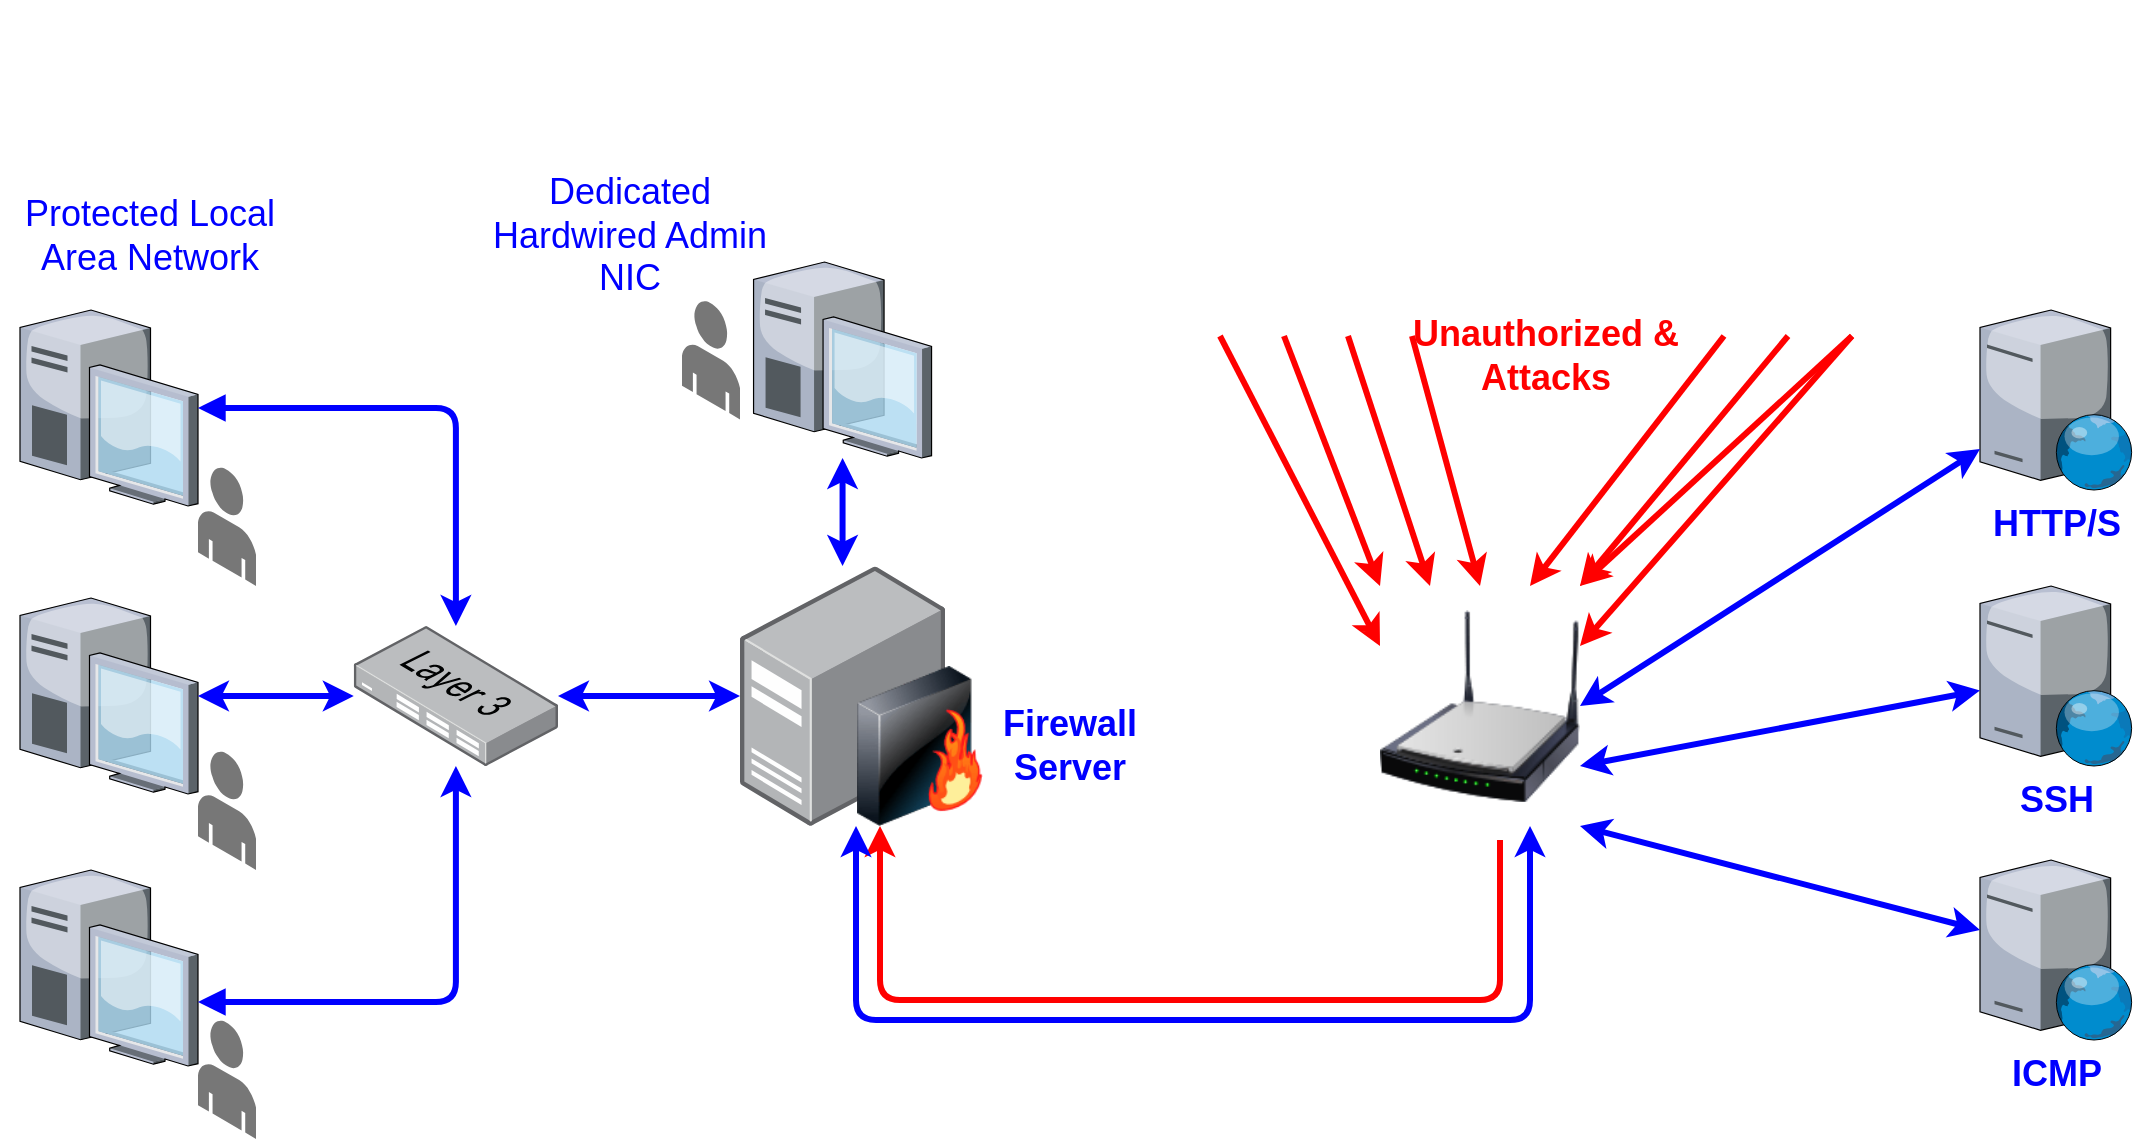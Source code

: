 <mxfile version="12.6.5" type="google" pages="2"><diagram name="overview" id="822b0af5-4adb-64df-f703-e8dfc1f81529"><mxGraphModel dx="974" dy="1017" grid="1" gridSize="10" guides="1" tooltips="1" connect="1" arrows="1" fold="1" page="1" pageScale="1" pageWidth="1100" pageHeight="850" background="#ffffff" math="0" shadow="0"><root><mxCell id="0"/><mxCell id="1" parent="0"/><mxCell id="amw_tHnrtAW5-2Nddo6p-6" value="" style="image;html=1;labelBackgroundColor=#ffffff;image=img/lib/clip_art/networking/Wireless_Router_N_128x128.png;flipH=1;" vertex="1" parent="1"><mxGeometry x="710" y="313" width="100" height="120" as="geometry"/></mxCell><mxCell id="amw_tHnrtAW5-2Nddo6p-7" value="" style="points=[];aspect=fixed;html=1;align=center;shadow=0;dashed=0;image;image=img/lib/allied_telesis/switch/Switch_24_port_L3.svg;" vertex="1" parent="1"><mxGeometry x="196.88" y="333" width="102.12" height="70" as="geometry"/></mxCell><mxCell id="amw_tHnrtAW5-2Nddo6p-11" value="" style="verticalLabelPosition=bottom;aspect=fixed;html=1;verticalAlign=top;strokeColor=none;align=center;outlineConnect=0;shape=mxgraph.citrix.desktop;" vertex="1" parent="1"><mxGeometry x="30" y="175" width="89" height="98" as="geometry"/></mxCell><mxCell id="amw_tHnrtAW5-2Nddo6p-14" value="" style="group" vertex="1" connectable="0" parent="1"><mxGeometry x="390" y="303" width="130" height="130" as="geometry"/></mxCell><mxCell id="amw_tHnrtAW5-2Nddo6p-10" value="" style="points=[];aspect=fixed;html=1;align=center;shadow=0;dashed=0;image;image=img/lib/allied_telesis/computer_and_terminals/Server_Desktop.svg;" vertex="1" parent="amw_tHnrtAW5-2Nddo6p-14"><mxGeometry width="102.56" height="130" as="geometry"/></mxCell><mxCell id="amw_tHnrtAW5-2Nddo6p-9" value="" style="image;html=1;labelBackgroundColor=#ffffff;image=img/lib/clip_art/networking/Firewall-page1_128x128.png" vertex="1" parent="amw_tHnrtAW5-2Nddo6p-14"><mxGeometry x="50" y="50" width="80" height="80" as="geometry"/></mxCell><mxCell id="amw_tHnrtAW5-2Nddo6p-22" value="" style="group" vertex="1" connectable="0" parent="1"><mxGeometry x="810" y="20" width="128" height="128" as="geometry"/></mxCell><mxCell id="amw_tHnrtAW5-2Nddo6p-20" value="" style="shape=image;html=1;verticalAlign=top;verticalLabelPosition=bottom;labelBackgroundColor=#ffffff;imageAspect=0;aspect=fixed;image=https://cdn0.iconfinder.com/data/icons/small-n-flat/24/678077-computer-128.png" vertex="1" parent="amw_tHnrtAW5-2Nddo6p-22"><mxGeometry width="128" height="128" as="geometry"/></mxCell><mxCell id="amw_tHnrtAW5-2Nddo6p-21" value="" style="shape=image;html=1;verticalAlign=top;verticalLabelPosition=bottom;labelBackgroundColor=#ffffff;imageAspect=0;aspect=fixed;image=https://cdn4.iconfinder.com/data/icons/smileys-for-fun/128/smiley__14-128.png" vertex="1" parent="amw_tHnrtAW5-2Nddo6p-22"><mxGeometry x="25" y="22" width="78" height="78" as="geometry"/></mxCell><mxCell id="amw_tHnrtAW5-2Nddo6p-23" value="" style="group" vertex="1" connectable="0" parent="1"><mxGeometry x="820" y="30" width="128" height="128" as="geometry"/></mxCell><mxCell id="amw_tHnrtAW5-2Nddo6p-24" value="" style="shape=image;html=1;verticalAlign=top;verticalLabelPosition=bottom;labelBackgroundColor=#ffffff;imageAspect=0;aspect=fixed;image=https://cdn0.iconfinder.com/data/icons/small-n-flat/24/678077-computer-128.png" vertex="1" parent="amw_tHnrtAW5-2Nddo6p-23"><mxGeometry width="128" height="128" as="geometry"/></mxCell><mxCell id="amw_tHnrtAW5-2Nddo6p-25" value="" style="shape=image;html=1;verticalAlign=top;verticalLabelPosition=bottom;labelBackgroundColor=#ffffff;imageAspect=0;aspect=fixed;image=https://cdn4.iconfinder.com/data/icons/smileys-for-fun/128/smiley__14-128.png" vertex="1" parent="amw_tHnrtAW5-2Nddo6p-23"><mxGeometry x="25" y="22" width="78" height="78" as="geometry"/></mxCell><mxCell id="amw_tHnrtAW5-2Nddo6p-26" value="" style="group" vertex="1" connectable="0" parent="1"><mxGeometry x="830" y="40" width="128" height="128" as="geometry"/></mxCell><mxCell id="amw_tHnrtAW5-2Nddo6p-27" value="" style="shape=image;html=1;verticalAlign=top;verticalLabelPosition=bottom;labelBackgroundColor=#ffffff;imageAspect=0;aspect=fixed;image=https://cdn0.iconfinder.com/data/icons/small-n-flat/24/678077-computer-128.png" vertex="1" parent="amw_tHnrtAW5-2Nddo6p-26"><mxGeometry width="128" height="128" as="geometry"/></mxCell><mxCell id="amw_tHnrtAW5-2Nddo6p-28" value="" style="shape=image;html=1;verticalAlign=top;verticalLabelPosition=bottom;labelBackgroundColor=#ffffff;imageAspect=0;aspect=fixed;image=https://cdn4.iconfinder.com/data/icons/smileys-for-fun/128/smiley__14-128.png" vertex="1" parent="amw_tHnrtAW5-2Nddo6p-26"><mxGeometry x="25" y="22" width="78" height="78" as="geometry"/></mxCell><mxCell id="amw_tHnrtAW5-2Nddo6p-29" value="" style="group" vertex="1" connectable="0" parent="1"><mxGeometry x="840" y="50" width="128" height="128" as="geometry"/></mxCell><mxCell id="amw_tHnrtAW5-2Nddo6p-30" value="" style="shape=image;html=1;verticalAlign=top;verticalLabelPosition=bottom;labelBackgroundColor=#ffffff;imageAspect=0;aspect=fixed;image=https://cdn0.iconfinder.com/data/icons/small-n-flat/24/678077-computer-128.png" vertex="1" parent="amw_tHnrtAW5-2Nddo6p-29"><mxGeometry width="128" height="128" as="geometry"/></mxCell><mxCell id="amw_tHnrtAW5-2Nddo6p-31" value="" style="shape=image;html=1;verticalAlign=top;verticalLabelPosition=bottom;labelBackgroundColor=#ffffff;imageAspect=0;aspect=fixed;image=https://cdn4.iconfinder.com/data/icons/smileys-for-fun/128/smiley__14-128.png" vertex="1" parent="amw_tHnrtAW5-2Nddo6p-29"><mxGeometry x="25" y="22" width="78" height="78" as="geometry"/></mxCell><mxCell id="amw_tHnrtAW5-2Nddo6p-32" value="" style="group" vertex="1" connectable="0" parent="1"><mxGeometry x="850" y="60" width="128" height="128" as="geometry"/></mxCell><mxCell id="amw_tHnrtAW5-2Nddo6p-33" value="" style="shape=image;html=1;verticalAlign=top;verticalLabelPosition=bottom;labelBackgroundColor=#ffffff;imageAspect=0;aspect=fixed;image=https://cdn0.iconfinder.com/data/icons/small-n-flat/24/678077-computer-128.png" vertex="1" parent="amw_tHnrtAW5-2Nddo6p-32"><mxGeometry width="128" height="128" as="geometry"/></mxCell><mxCell id="amw_tHnrtAW5-2Nddo6p-34" value="" style="shape=image;html=1;verticalAlign=top;verticalLabelPosition=bottom;labelBackgroundColor=#ffffff;imageAspect=0;aspect=fixed;image=https://cdn4.iconfinder.com/data/icons/smileys-for-fun/128/smiley__14-128.png" vertex="1" parent="amw_tHnrtAW5-2Nddo6p-32"><mxGeometry x="25" y="22" width="78" height="78" as="geometry"/></mxCell><mxCell id="amw_tHnrtAW5-2Nddo6p-71" value="" style="group" vertex="1" connectable="0" parent="1"><mxGeometry x="590" y="20" width="128" height="128" as="geometry"/></mxCell><mxCell id="amw_tHnrtAW5-2Nddo6p-72" value="" style="shape=image;html=1;verticalAlign=top;verticalLabelPosition=bottom;labelBackgroundColor=#ffffff;imageAspect=0;aspect=fixed;image=https://cdn0.iconfinder.com/data/icons/small-n-flat/24/678077-computer-128.png" vertex="1" parent="amw_tHnrtAW5-2Nddo6p-71"><mxGeometry width="128" height="128" as="geometry"/></mxCell><mxCell id="amw_tHnrtAW5-2Nddo6p-73" value="" style="shape=image;html=1;verticalAlign=top;verticalLabelPosition=bottom;labelBackgroundColor=#ffffff;imageAspect=0;aspect=fixed;image=https://cdn4.iconfinder.com/data/icons/smileys-for-fun/128/smiley__14-128.png" vertex="1" parent="amw_tHnrtAW5-2Nddo6p-71"><mxGeometry x="25" y="22" width="78" height="78" as="geometry"/></mxCell><mxCell id="amw_tHnrtAW5-2Nddo6p-74" value="" style="group" vertex="1" connectable="0" parent="1"><mxGeometry x="600" y="30" width="128" height="128" as="geometry"/></mxCell><mxCell id="amw_tHnrtAW5-2Nddo6p-75" value="" style="shape=image;html=1;verticalAlign=top;verticalLabelPosition=bottom;labelBackgroundColor=#ffffff;imageAspect=0;aspect=fixed;image=https://cdn0.iconfinder.com/data/icons/small-n-flat/24/678077-computer-128.png" vertex="1" parent="amw_tHnrtAW5-2Nddo6p-74"><mxGeometry width="128" height="128" as="geometry"/></mxCell><mxCell id="amw_tHnrtAW5-2Nddo6p-76" value="" style="shape=image;html=1;verticalAlign=top;verticalLabelPosition=bottom;labelBackgroundColor=#ffffff;imageAspect=0;aspect=fixed;image=https://cdn4.iconfinder.com/data/icons/smileys-for-fun/128/smiley__14-128.png" vertex="1" parent="amw_tHnrtAW5-2Nddo6p-74"><mxGeometry x="25" y="22" width="78" height="78" as="geometry"/></mxCell><mxCell id="amw_tHnrtAW5-2Nddo6p-77" value="" style="group" vertex="1" connectable="0" parent="1"><mxGeometry x="610" y="40" width="128" height="128" as="geometry"/></mxCell><mxCell id="amw_tHnrtAW5-2Nddo6p-78" value="" style="shape=image;html=1;verticalAlign=top;verticalLabelPosition=bottom;labelBackgroundColor=#ffffff;imageAspect=0;aspect=fixed;image=https://cdn0.iconfinder.com/data/icons/small-n-flat/24/678077-computer-128.png" vertex="1" parent="amw_tHnrtAW5-2Nddo6p-77"><mxGeometry width="128" height="128" as="geometry"/></mxCell><mxCell id="amw_tHnrtAW5-2Nddo6p-79" value="" style="shape=image;html=1;verticalAlign=top;verticalLabelPosition=bottom;labelBackgroundColor=#ffffff;imageAspect=0;aspect=fixed;image=https://cdn4.iconfinder.com/data/icons/smileys-for-fun/128/smiley__14-128.png" vertex="1" parent="amw_tHnrtAW5-2Nddo6p-77"><mxGeometry x="25" y="22" width="78" height="78" as="geometry"/></mxCell><mxCell id="amw_tHnrtAW5-2Nddo6p-80" value="" style="group" vertex="1" connectable="0" parent="1"><mxGeometry x="620" y="50" width="128" height="128" as="geometry"/></mxCell><mxCell id="amw_tHnrtAW5-2Nddo6p-81" value="" style="shape=image;html=1;verticalAlign=top;verticalLabelPosition=bottom;labelBackgroundColor=#ffffff;imageAspect=0;aspect=fixed;image=https://cdn0.iconfinder.com/data/icons/small-n-flat/24/678077-computer-128.png" vertex="1" parent="amw_tHnrtAW5-2Nddo6p-80"><mxGeometry width="128" height="128" as="geometry"/></mxCell><mxCell id="amw_tHnrtAW5-2Nddo6p-82" value="" style="shape=image;html=1;verticalAlign=top;verticalLabelPosition=bottom;labelBackgroundColor=#ffffff;imageAspect=0;aspect=fixed;image=https://cdn4.iconfinder.com/data/icons/smileys-for-fun/128/smiley__14-128.png" vertex="1" parent="amw_tHnrtAW5-2Nddo6p-80"><mxGeometry x="25" y="22" width="78" height="78" as="geometry"/></mxCell><mxCell id="amw_tHnrtAW5-2Nddo6p-83" value="" style="group" vertex="1" connectable="0" parent="1"><mxGeometry x="630" y="60" width="128" height="128" as="geometry"/></mxCell><mxCell id="amw_tHnrtAW5-2Nddo6p-84" value="" style="shape=image;html=1;verticalAlign=top;verticalLabelPosition=bottom;labelBackgroundColor=#ffffff;imageAspect=0;aspect=fixed;image=https://cdn0.iconfinder.com/data/icons/small-n-flat/24/678077-computer-128.png" vertex="1" parent="amw_tHnrtAW5-2Nddo6p-83"><mxGeometry width="128" height="128" as="geometry"/></mxCell><mxCell id="amw_tHnrtAW5-2Nddo6p-85" value="" style="shape=image;html=1;verticalAlign=top;verticalLabelPosition=bottom;labelBackgroundColor=#ffffff;imageAspect=0;aspect=fixed;image=https://cdn4.iconfinder.com/data/icons/smileys-for-fun/128/smiley__14-128.png" vertex="1" parent="amw_tHnrtAW5-2Nddo6p-83"><mxGeometry x="25" y="22" width="78" height="78" as="geometry"/></mxCell><mxCell id="amw_tHnrtAW5-2Nddo6p-101" value="" style="verticalLabelPosition=bottom;aspect=fixed;html=1;verticalAlign=top;strokeColor=none;align=center;outlineConnect=0;shape=mxgraph.citrix.desktop;" vertex="1" parent="1"><mxGeometry x="396.78" y="151" width="89" height="98" as="geometry"/></mxCell><mxCell id="amw_tHnrtAW5-2Nddo6p-102" value="" style="verticalLabelPosition=bottom;aspect=fixed;html=1;verticalAlign=top;strokeColor=none;align=center;outlineConnect=0;shape=mxgraph.citrix.desktop;" vertex="1" parent="1"><mxGeometry x="30" y="319" width="89" height="98" as="geometry"/></mxCell><mxCell id="amw_tHnrtAW5-2Nddo6p-103" value="" style="verticalLabelPosition=bottom;aspect=fixed;html=1;verticalAlign=top;strokeColor=none;align=center;outlineConnect=0;shape=mxgraph.citrix.desktop;" vertex="1" parent="1"><mxGeometry x="30" y="455" width="89" height="98" as="geometry"/></mxCell><mxCell id="amw_tHnrtAW5-2Nddo6p-106" value="" style="endArrow=classic;startArrow=classic;html=1;strokeColor=#0000FF;strokeWidth=3;" edge="1" parent="1" source="amw_tHnrtAW5-2Nddo6p-102" target="amw_tHnrtAW5-2Nddo6p-7"><mxGeometry width="50" height="50" relative="1" as="geometry"><mxPoint x="119" y="375" as="sourcePoint"/><mxPoint x="169" y="325" as="targetPoint"/></mxGeometry></mxCell><mxCell id="amw_tHnrtAW5-2Nddo6p-108" value="" style="edgeStyle=segmentEdgeStyle;endArrow=classic;html=1;startArrow=block;startFill=1;strokeColor=#0000FF;strokeWidth=3;" edge="1" parent="1" target="amw_tHnrtAW5-2Nddo6p-7"><mxGeometry width="50" height="50" relative="1" as="geometry"><mxPoint x="119" y="521" as="sourcePoint"/><mxPoint x="169" y="471" as="targetPoint"/></mxGeometry></mxCell><mxCell id="amw_tHnrtAW5-2Nddo6p-109" value="" style="edgeStyle=segmentEdgeStyle;endArrow=classic;html=1;startArrow=block;startFill=1;strokeColor=#0000FF;strokeWidth=3;" edge="1" parent="1" source="amw_tHnrtAW5-2Nddo6p-11" target="amw_tHnrtAW5-2Nddo6p-7"><mxGeometry width="50" height="50" relative="1" as="geometry"><mxPoint x="141" y="265" as="sourcePoint"/><mxPoint x="270" y="419" as="targetPoint"/></mxGeometry></mxCell><mxCell id="amw_tHnrtAW5-2Nddo6p-113" value="" style="endArrow=classic;startArrow=classic;html=1;strokeColor=#0000FF;strokeWidth=3;" edge="1" parent="1" source="amw_tHnrtAW5-2Nddo6p-7" target="amw_tHnrtAW5-2Nddo6p-10"><mxGeometry width="50" height="50" relative="1" as="geometry"><mxPoint x="530.0" y="383" as="sourcePoint"/><mxPoint x="400" y="370" as="targetPoint"/></mxGeometry></mxCell><mxCell id="amw_tHnrtAW5-2Nddo6p-127" value="" style="endArrow=classic;html=1;strokeColor=#FF0000;strokeWidth=3;fontColor=#FF0000;entryX=1;entryY=0;entryDx=0;entryDy=0;exitX=0.5;exitY=1;exitDx=0;exitDy=0;" edge="1" parent="1" source="amw_tHnrtAW5-2Nddo6p-33" target="amw_tHnrtAW5-2Nddo6p-6"><mxGeometry width="50" height="50" relative="1" as="geometry"><mxPoint x="700" y="210" as="sourcePoint"/><mxPoint x="80" y="670" as="targetPoint"/></mxGeometry></mxCell><mxCell id="amw_tHnrtAW5-2Nddo6p-128" value="" style="endArrow=classic;html=1;strokeColor=#FF0000;strokeWidth=3;fontColor=#FF0000;entryX=1;entryY=0.25;entryDx=0;entryDy=0;exitX=0.75;exitY=1;exitDx=0;exitDy=0;" edge="1" parent="1" source="amw_tHnrtAW5-2Nddo6p-33" target="amw_tHnrtAW5-2Nddo6p-6"><mxGeometry width="50" height="50" relative="1" as="geometry"><mxPoint x="727" y="175.0" as="sourcePoint"/><mxPoint x="793" y="300" as="targetPoint"/></mxGeometry></mxCell><mxCell id="amw_tHnrtAW5-2Nddo6p-129" value="" style="endArrow=classic;html=1;strokeColor=#FF0000;strokeWidth=3;fontColor=#FF0000;entryX=0.75;entryY=0;entryDx=0;entryDy=0;exitX=0.25;exitY=1;exitDx=0;exitDy=0;" edge="1" parent="1" source="amw_tHnrtAW5-2Nddo6p-33" target="amw_tHnrtAW5-2Nddo6p-6"><mxGeometry width="50" height="50" relative="1" as="geometry"><mxPoint x="652" y="194" as="sourcePoint"/><mxPoint x="718" y="319" as="targetPoint"/></mxGeometry></mxCell><mxCell id="amw_tHnrtAW5-2Nddo6p-130" value="" style="endArrow=classic;html=1;strokeColor=#FF0000;strokeWidth=3;fontColor=#FF0000;entryX=0;entryY=0;entryDx=0;entryDy=0;exitX=0.25;exitY=1;exitDx=0;exitDy=0;" edge="1" parent="1" source="amw_tHnrtAW5-2Nddo6p-84" target="amw_tHnrtAW5-2Nddo6p-6"><mxGeometry width="50" height="50" relative="1" as="geometry"><mxPoint x="600" y="208.0" as="sourcePoint"/><mxPoint x="666" y="333" as="targetPoint"/></mxGeometry></mxCell><mxCell id="amw_tHnrtAW5-2Nddo6p-131" value="" style="endArrow=classic;html=1;strokeColor=#FF0000;strokeWidth=3;fontColor=#FF0000;entryX=0.25;entryY=0;entryDx=0;entryDy=0;exitX=0.5;exitY=1;exitDx=0;exitDy=0;" edge="1" parent="1" source="amw_tHnrtAW5-2Nddo6p-84" target="amw_tHnrtAW5-2Nddo6p-6"><mxGeometry width="50" height="50" relative="1" as="geometry"><mxPoint x="620.0" y="218.0" as="sourcePoint"/><mxPoint x="686" y="343" as="targetPoint"/></mxGeometry></mxCell><mxCell id="amw_tHnrtAW5-2Nddo6p-132" value="" style="endArrow=classic;html=1;strokeColor=#FF0000;strokeWidth=3;fontColor=#FF0000;entryX=0.5;entryY=0;entryDx=0;entryDy=0;exitX=0.75;exitY=1;exitDx=0;exitDy=0;" edge="1" parent="1" source="amw_tHnrtAW5-2Nddo6p-84" target="amw_tHnrtAW5-2Nddo6p-6"><mxGeometry width="50" height="50" relative="1" as="geometry"><mxPoint x="621.0" y="168.0" as="sourcePoint"/><mxPoint x="687" y="293" as="targetPoint"/></mxGeometry></mxCell><mxCell id="amw_tHnrtAW5-2Nddo6p-135" value="" style="endArrow=classic;html=1;strokeColor=#FF0000;strokeWidth=3;fontColor=#FF0000;entryX=1;entryY=0;entryDx=0;entryDy=0;exitX=0.75;exitY=1;exitDx=0;exitDy=0;" edge="1" parent="1" source="amw_tHnrtAW5-2Nddo6p-33" target="amw_tHnrtAW5-2Nddo6p-6"><mxGeometry width="50" height="50" relative="1" as="geometry"><mxPoint x="930" y="330" as="sourcePoint"/><mxPoint x="927" y="375" as="targetPoint"/></mxGeometry></mxCell><mxCell id="amw_tHnrtAW5-2Nddo6p-136" value="" style="endArrow=classic;html=1;strokeColor=#FF0000;strokeWidth=3;fontColor=#FF0000;entryX=0;entryY=0.25;entryDx=0;entryDy=0;exitX=0;exitY=1;exitDx=0;exitDy=0;" edge="1" parent="1" source="amw_tHnrtAW5-2Nddo6p-84" target="amw_tHnrtAW5-2Nddo6p-6"><mxGeometry width="50" height="50" relative="1" as="geometry"><mxPoint x="672" y="198.0" as="sourcePoint"/><mxPoint x="720" y="323" as="targetPoint"/></mxGeometry></mxCell><mxCell id="amw_tHnrtAW5-2Nddo6p-137" value="" style="edgeStyle=elbowEdgeStyle;endArrow=classic;html=1;strokeColor=#FF0000;strokeWidth=3;fontColor=#FF0000;elbow=vertical;entryX=0.25;entryY=1;entryDx=0;entryDy=0;startArrow=none;startFill=0;" edge="1" parent="1" target="amw_tHnrtAW5-2Nddo6p-9"><mxGeometry width="50" height="50" relative="1" as="geometry"><mxPoint x="770" y="440" as="sourcePoint"/><mxPoint x="120" y="640" as="targetPoint"/><Array as="points"><mxPoint x="610" y="520"/></Array></mxGeometry></mxCell><mxCell id="amw_tHnrtAW5-2Nddo6p-138" value="" style="edgeStyle=elbowEdgeStyle;endArrow=classic;html=1;strokeColor=#0000FF;strokeWidth=3;fontColor=#FF0000;elbow=vertical;entryX=0.25;entryY=1;entryDx=0;entryDy=0;endFill=1;startArrow=classic;startFill=1;exitX=0.75;exitY=1;exitDx=0;exitDy=0;" edge="1" parent="1" source="amw_tHnrtAW5-2Nddo6p-6"><mxGeometry width="50" height="50" relative="1" as="geometry"><mxPoint x="770" y="440" as="sourcePoint"/><mxPoint x="448.0" y="433" as="targetPoint"/><Array as="points"><mxPoint x="600" y="530"/></Array></mxGeometry></mxCell><mxCell id="amw_tHnrtAW5-2Nddo6p-140" value="&lt;span style=&quot;background-color: transparent&quot;&gt;&lt;b&gt;HTTP/S&lt;br&gt;&lt;/b&gt;&lt;/span&gt;" style="verticalLabelPosition=bottom;aspect=fixed;html=1;verticalAlign=top;strokeColor=none;align=center;outlineConnect=0;shape=mxgraph.citrix.web_server;labelBackgroundColor=none;fontColor=#0000FF;fontSize=18;" vertex="1" parent="1"><mxGeometry x="1010" y="175" width="76.5" height="90" as="geometry"/></mxCell><mxCell id="amw_tHnrtAW5-2Nddo6p-141" value="SSH" style="verticalLabelPosition=bottom;aspect=fixed;html=1;verticalAlign=top;strokeColor=none;align=center;outlineConnect=0;shape=mxgraph.citrix.web_server;labelBackgroundColor=none;fontColor=#0000FF;fontSize=18;fontStyle=1" vertex="1" parent="1"><mxGeometry x="1010" y="313" width="76.5" height="90" as="geometry"/></mxCell><mxCell id="amw_tHnrtAW5-2Nddo6p-142" value="ICMP" style="verticalLabelPosition=bottom;aspect=fixed;html=1;verticalAlign=top;strokeColor=none;align=center;outlineConnect=0;shape=mxgraph.citrix.web_server;labelBackgroundColor=none;fontColor=#0000FF;fontSize=18;fontStyle=1" vertex="1" parent="1"><mxGeometry x="1010" y="450" width="76.5" height="90" as="geometry"/></mxCell><mxCell id="amw_tHnrtAW5-2Nddo6p-143" value="" style="endArrow=classic;startArrow=classic;html=1;strokeColor=#0000FF;strokeWidth=3;exitX=1;exitY=0.75;exitDx=0;exitDy=0;" edge="1" parent="1" source="amw_tHnrtAW5-2Nddo6p-6" target="amw_tHnrtAW5-2Nddo6p-141"><mxGeometry width="50" height="50" relative="1" as="geometry"><mxPoint x="877" y="433" as="sourcePoint"/><mxPoint x="968.0" y="433" as="targetPoint"/></mxGeometry></mxCell><mxCell id="amw_tHnrtAW5-2Nddo6p-144" value="" style="endArrow=classic;startArrow=classic;html=1;strokeColor=#0000FF;strokeWidth=3;exitX=1;exitY=0.5;exitDx=0;exitDy=0;" edge="1" parent="1" source="amw_tHnrtAW5-2Nddo6p-6" target="amw_tHnrtAW5-2Nddo6p-140"><mxGeometry width="50" height="50" relative="1" as="geometry"><mxPoint x="887" y="443" as="sourcePoint"/><mxPoint x="978" y="443" as="targetPoint"/></mxGeometry></mxCell><mxCell id="amw_tHnrtAW5-2Nddo6p-145" value="" style="endArrow=classic;startArrow=classic;html=1;strokeColor=#0000FF;strokeWidth=3;exitX=1;exitY=1;exitDx=0;exitDy=0;" edge="1" parent="1" source="amw_tHnrtAW5-2Nddo6p-6" target="amw_tHnrtAW5-2Nddo6p-142"><mxGeometry width="50" height="50" relative="1" as="geometry"><mxPoint x="897" y="453" as="sourcePoint"/><mxPoint x="988" y="453" as="targetPoint"/></mxGeometry></mxCell><mxCell id="amw_tHnrtAW5-2Nddo6p-150" value="&lt;b&gt;Unauthorized &amp;amp; &lt;br&gt;Attacks&lt;br&gt;&lt;/b&gt;" style="text;html=1;strokeColor=none;fillColor=none;align=center;verticalAlign=middle;whiteSpace=wrap;rounded=0;labelBackgroundColor=none;fontSize=18;fontColor=#FF0000;" vertex="1" parent="1"><mxGeometry x="718" y="188" width="150" height="20" as="geometry"/></mxCell><mxCell id="amw_tHnrtAW5-2Nddo6p-153" value="&lt;b&gt;Firewall&lt;br&gt;&lt;/b&gt;&lt;div&gt;&lt;b&gt;Server&lt;/b&gt;&lt;/div&gt;" style="text;html=1;strokeColor=none;fillColor=none;align=center;verticalAlign=middle;whiteSpace=wrap;rounded=0;labelBackgroundColor=none;fontSize=18;fontColor=#0000FF;" vertex="1" parent="1"><mxGeometry x="480" y="383" width="150" height="20" as="geometry"/></mxCell><mxCell id="amw_tHnrtAW5-2Nddo6p-154" value="Dedicated&lt;br&gt;Hardwired Admin NIC" style="text;html=1;strokeColor=none;fillColor=none;align=center;verticalAlign=middle;whiteSpace=wrap;rounded=0;labelBackgroundColor=none;fontSize=18;fontColor=#0000FF;fontStyle=0" vertex="1" parent="1"><mxGeometry x="260" y="128" width="150" height="20" as="geometry"/></mxCell><mxCell id="amw_tHnrtAW5-2Nddo6p-155" value="" style="verticalLabelPosition=bottom;html=1;verticalAlign=top;strokeWidth=1;align=center;outlineConnect=0;dashed=0;outlineConnect=0;shape=mxgraph.aws3d.end_user;strokeColor=none;fillColor=#777777;aspect=fixed;labelBackgroundColor=none;fontSize=18;fontColor=#0000FF;" vertex="1" parent="1"><mxGeometry x="119" y="530" width="29" height="59.46" as="geometry"/></mxCell><mxCell id="amw_tHnrtAW5-2Nddo6p-156" value="" style="verticalLabelPosition=bottom;html=1;verticalAlign=top;strokeWidth=1;align=center;outlineConnect=0;dashed=0;outlineConnect=0;shape=mxgraph.aws3d.end_user;strokeColor=none;fillColor=#777777;aspect=fixed;labelBackgroundColor=none;fontSize=18;fontColor=#0000FF;" vertex="1" parent="1"><mxGeometry x="119" y="395.54" width="29" height="59.46" as="geometry"/></mxCell><mxCell id="amw_tHnrtAW5-2Nddo6p-157" value="" style="verticalLabelPosition=bottom;html=1;verticalAlign=top;strokeWidth=1;align=center;outlineConnect=0;dashed=0;outlineConnect=0;shape=mxgraph.aws3d.end_user;strokeColor=none;fillColor=#777777;aspect=fixed;labelBackgroundColor=none;fontSize=18;fontColor=#0000FF;" vertex="1" parent="1"><mxGeometry x="119" y="253.54" width="29" height="59.46" as="geometry"/></mxCell><mxCell id="amw_tHnrtAW5-2Nddo6p-158" value="" style="verticalLabelPosition=bottom;html=1;verticalAlign=top;strokeWidth=1;align=center;outlineConnect=0;dashed=0;outlineConnect=0;shape=mxgraph.aws3d.end_user;strokeColor=none;fillColor=#777777;aspect=fixed;labelBackgroundColor=none;fontSize=18;fontColor=#0000FF;" vertex="1" parent="1"><mxGeometry x="361" y="170.27" width="29" height="59.46" as="geometry"/></mxCell><mxCell id="amw_tHnrtAW5-2Nddo6p-159" value="" style="endArrow=classic;startArrow=classic;html=1;strokeColor=#0000FF;strokeWidth=3;" edge="1" parent="1" source="amw_tHnrtAW5-2Nddo6p-10" target="amw_tHnrtAW5-2Nddo6p-101"><mxGeometry width="50" height="50" relative="1" as="geometry"><mxPoint x="309" y="378" as="sourcePoint"/><mxPoint x="400.0" y="378" as="targetPoint"/></mxGeometry></mxCell><mxCell id="amw_tHnrtAW5-2Nddo6p-160" value="Protected Local Area Network" style="text;html=1;strokeColor=none;fillColor=none;align=center;verticalAlign=middle;whiteSpace=wrap;rounded=0;labelBackgroundColor=none;fontSize=18;fontColor=#0000FF;fontStyle=0" vertex="1" parent="1"><mxGeometry x="20" y="128" width="150" height="20" as="geometry"/></mxCell></root></mxGraphModel></diagram><diagram id="pCuMnQSIFhWGCz9VxHVY" name="Page-2"><mxGraphModel dx="682" dy="712" grid="1" gridSize="10" guides="1" tooltips="1" connect="1" arrows="1" fold="1" page="1" pageScale="1" pageWidth="850" pageHeight="1100" math="0" shadow="0"><root><mxCell id="BWzUuldzkYDfRZHLhtRQ-0"/><mxCell id="BWzUuldzkYDfRZHLhtRQ-1" parent="BWzUuldzkYDfRZHLhtRQ-0"/></root></mxGraphModel></diagram></mxfile>